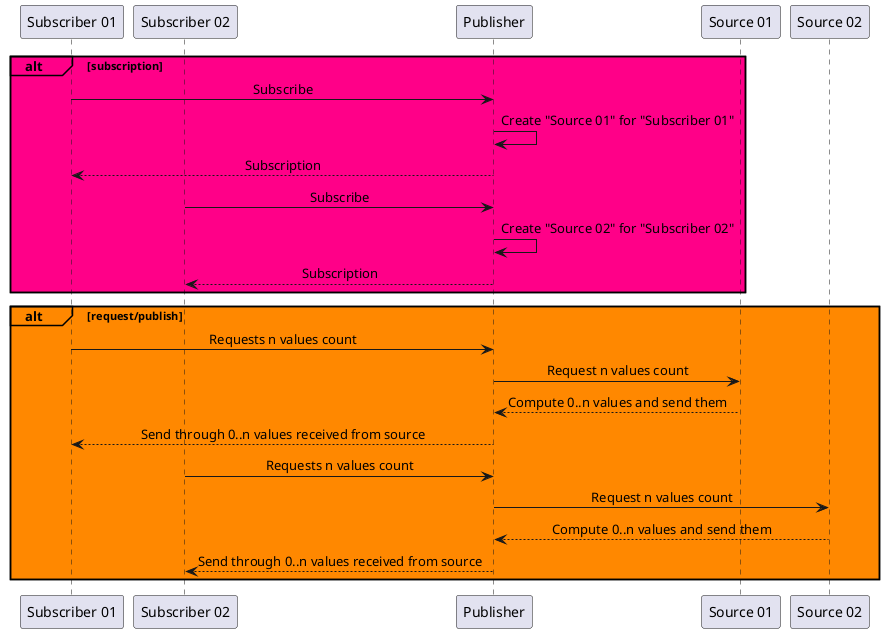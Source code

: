 @startuml
skinparam sequenceMessageAlign center
participant "Subscriber 01"
participant "Subscriber 02"
participant Publisher
participant "Source 01"
participant "Source 02"

alt#transparent #F08 subscription
    "Subscriber 01" -> Publisher: Subscribe
    Publisher -> Publisher: Create "Source 01" for "Subscriber 01"
    Publisher --> "Subscriber 01": Subscription

    "Subscriber 02" -> Publisher: Subscribe
    Publisher -> Publisher: Create "Source 02" for "Subscriber 02"
    Publisher --> "Subscriber 02": Subscription
end

alt#transparent #F80 request/publish
    "Subscriber 01" -> Publisher: Requests n values count
    Publisher -> "Source 01": Request n values count
    "Source 01" --> Publisher: Compute 0..n values and send them
    Publisher --> "Subscriber 01": Send through 0..n values received from source

    "Subscriber 02" -> Publisher: Requests n values count
    Publisher -> "Source 02": Request n values count
    "Source 02" --> Publisher: Compute 0..n values and send them
    Publisher --> "Subscriber 02": Send through 0..n values received from source
end
@enduml
